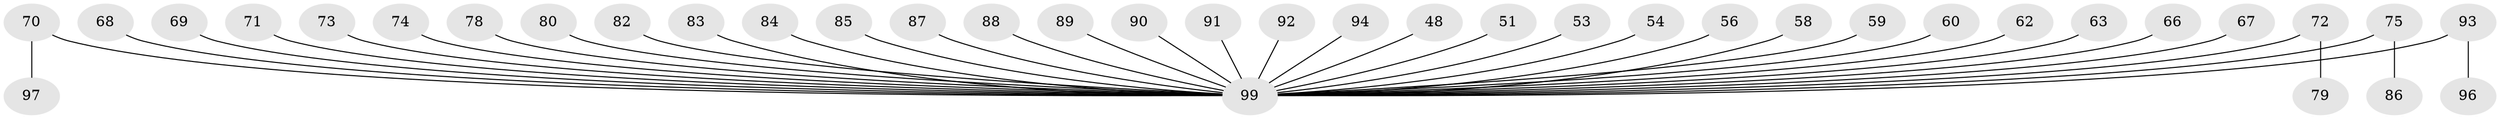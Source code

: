 // original degree distribution, {5: 0.030303030303030304, 3: 0.1111111111111111, 4: 0.04040404040404041, 9: 0.010101010101010102, 7: 0.020202020202020204, 2: 0.26262626262626265, 1: 0.5151515151515151, 6: 0.010101010101010102}
// Generated by graph-tools (version 1.1) at 2025/55/03/04/25 21:55:52]
// undirected, 39 vertices, 38 edges
graph export_dot {
graph [start="1"]
  node [color=gray90,style=filled];
  48;
  51;
  53;
  54;
  56;
  58;
  59;
  60;
  62;
  63;
  66;
  67;
  68;
  69;
  70 [super="+29"];
  71;
  72;
  73;
  74;
  75;
  78;
  79;
  80;
  82;
  83;
  84;
  85;
  86;
  87;
  88;
  89;
  90;
  91;
  92;
  93;
  94;
  96;
  97;
  99 [super="+37+95+55+47+33+34+44+57+61+38+39+98+42"];
  48 -- 99;
  51 -- 99;
  53 -- 99;
  54 -- 99;
  56 -- 99;
  58 -- 99;
  59 -- 99;
  60 -- 99;
  62 -- 99;
  63 -- 99;
  66 -- 99;
  67 -- 99;
  68 -- 99;
  69 -- 99;
  70 -- 97;
  70 -- 99;
  71 -- 99;
  72 -- 79;
  72 -- 99;
  73 -- 99;
  74 -- 99;
  75 -- 86;
  75 -- 99;
  78 -- 99;
  80 -- 99;
  82 -- 99;
  83 -- 99;
  84 -- 99;
  85 -- 99;
  87 -- 99;
  88 -- 99;
  89 -- 99;
  90 -- 99;
  91 -- 99;
  92 -- 99;
  93 -- 96;
  93 -- 99;
  94 -- 99;
}
